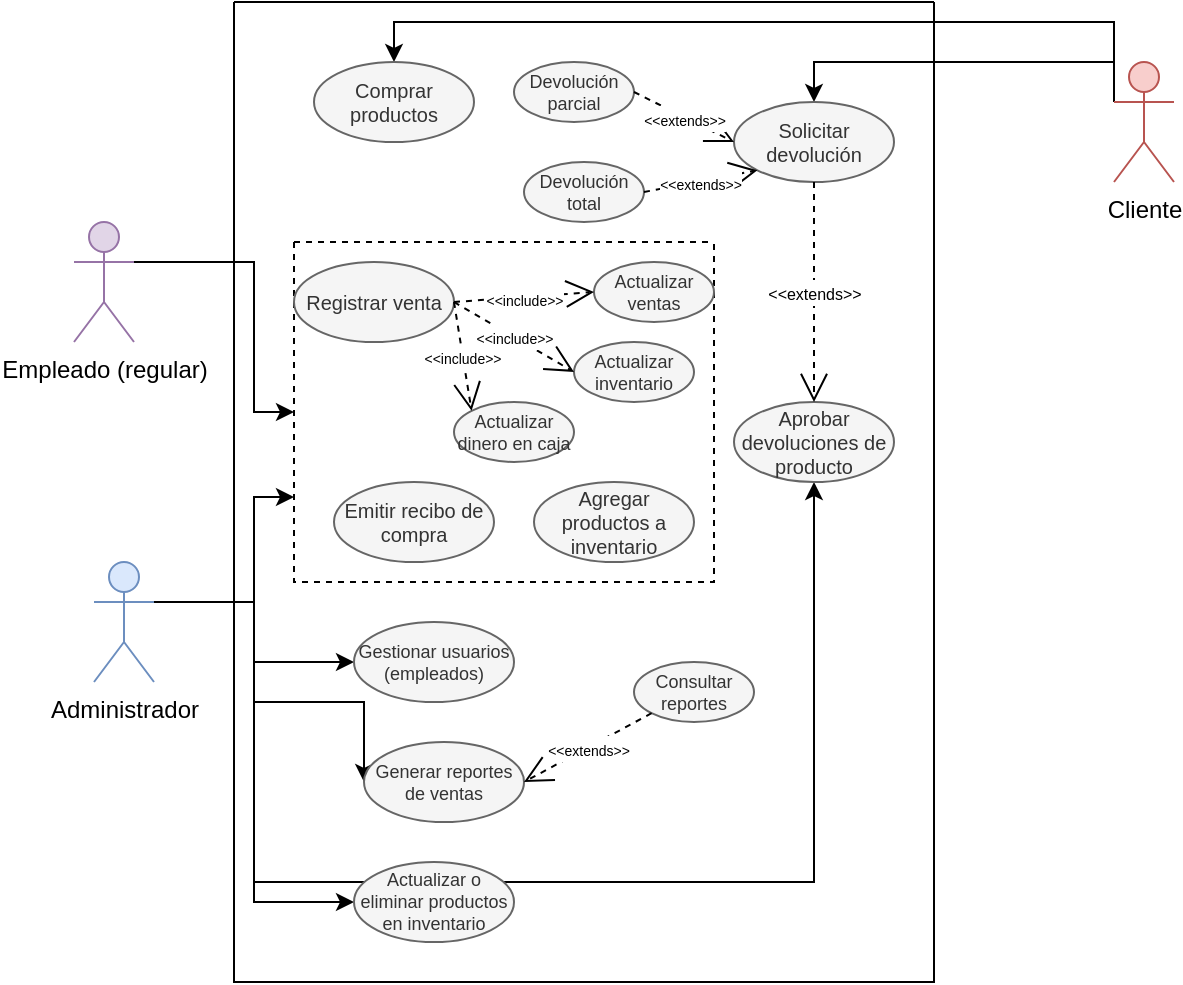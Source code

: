 <mxfile version="24.7.13">
  <diagram name="Página-1" id="3gVyPQIgP8HD0y9LEb7n">
    <mxGraphModel dx="961" dy="521" grid="1" gridSize="10" guides="1" tooltips="1" connect="1" arrows="1" fold="1" page="1" pageScale="1" pageWidth="1920" pageHeight="1200" math="0" shadow="0">
      <root>
        <mxCell id="0" />
        <mxCell id="1" parent="0" />
        <mxCell id="ANBc888wVuNyndApTUyL-28" style="edgeStyle=orthogonalEdgeStyle;rounded=0;orthogonalLoop=1;jettySize=auto;html=1;exitX=1;exitY=0.333;exitDx=0;exitDy=0;exitPerimeter=0;entryX=0;entryY=0.5;entryDx=0;entryDy=0;" edge="1" parent="1" source="ANBc888wVuNyndApTUyL-1" target="ANBc888wVuNyndApTUyL-27">
          <mxGeometry relative="1" as="geometry">
            <Array as="points">
              <mxPoint x="630" y="340" />
              <mxPoint x="630" y="415" />
            </Array>
          </mxGeometry>
        </mxCell>
        <mxCell id="ANBc888wVuNyndApTUyL-1" value="Empleado (regular)" style="shape=umlActor;verticalLabelPosition=bottom;verticalAlign=top;html=1;outlineConnect=0;fillColor=#e1d5e7;strokeColor=#9673a6;" vertex="1" parent="1">
          <mxGeometry x="540" y="320" width="30" height="60" as="geometry" />
        </mxCell>
        <mxCell id="ANBc888wVuNyndApTUyL-22" style="edgeStyle=orthogonalEdgeStyle;rounded=0;orthogonalLoop=1;jettySize=auto;html=1;exitX=0;exitY=0.333;exitDx=0;exitDy=0;exitPerimeter=0;entryX=0.5;entryY=0;entryDx=0;entryDy=0;" edge="1" parent="1" source="ANBc888wVuNyndApTUyL-2" target="ANBc888wVuNyndApTUyL-5">
          <mxGeometry relative="1" as="geometry">
            <Array as="points">
              <mxPoint x="1060" y="240" />
              <mxPoint x="910" y="240" />
            </Array>
          </mxGeometry>
        </mxCell>
        <mxCell id="ANBc888wVuNyndApTUyL-23" style="edgeStyle=orthogonalEdgeStyle;rounded=0;orthogonalLoop=1;jettySize=auto;html=1;exitX=0;exitY=0.333;exitDx=0;exitDy=0;exitPerimeter=0;entryX=0.5;entryY=0;entryDx=0;entryDy=0;" edge="1" parent="1" source="ANBc888wVuNyndApTUyL-2" target="ANBc888wVuNyndApTUyL-4">
          <mxGeometry relative="1" as="geometry">
            <Array as="points">
              <mxPoint x="1060" y="220" />
              <mxPoint x="700" y="220" />
            </Array>
          </mxGeometry>
        </mxCell>
        <mxCell id="ANBc888wVuNyndApTUyL-2" value="Cliente" style="shape=umlActor;verticalLabelPosition=bottom;verticalAlign=top;html=1;outlineConnect=0;fillColor=#f8cecc;strokeColor=#b85450;" vertex="1" parent="1">
          <mxGeometry x="1060" y="240" width="30" height="60" as="geometry" />
        </mxCell>
        <mxCell id="ANBc888wVuNyndApTUyL-26" style="edgeStyle=orthogonalEdgeStyle;rounded=0;orthogonalLoop=1;jettySize=auto;html=1;exitX=1;exitY=0.333;exitDx=0;exitDy=0;exitPerimeter=0;entryX=0;entryY=0.5;entryDx=0;entryDy=0;" edge="1" parent="1" source="ANBc888wVuNyndApTUyL-3" target="ANBc888wVuNyndApTUyL-11">
          <mxGeometry relative="1" as="geometry" />
        </mxCell>
        <mxCell id="ANBc888wVuNyndApTUyL-29" style="edgeStyle=orthogonalEdgeStyle;rounded=0;orthogonalLoop=1;jettySize=auto;html=1;exitX=1;exitY=0.333;exitDx=0;exitDy=0;exitPerimeter=0;entryX=0;entryY=0.75;entryDx=0;entryDy=0;" edge="1" parent="1" source="ANBc888wVuNyndApTUyL-3" target="ANBc888wVuNyndApTUyL-27">
          <mxGeometry relative="1" as="geometry">
            <Array as="points">
              <mxPoint x="630" y="510" />
              <mxPoint x="630" y="457" />
            </Array>
          </mxGeometry>
        </mxCell>
        <mxCell id="ANBc888wVuNyndApTUyL-39" style="edgeStyle=orthogonalEdgeStyle;rounded=0;orthogonalLoop=1;jettySize=auto;html=1;exitX=1;exitY=0.333;exitDx=0;exitDy=0;exitPerimeter=0;entryX=0;entryY=0.5;entryDx=0;entryDy=0;" edge="1" parent="1" source="ANBc888wVuNyndApTUyL-3" target="ANBc888wVuNyndApTUyL-31">
          <mxGeometry relative="1" as="geometry">
            <Array as="points">
              <mxPoint x="630" y="510" />
              <mxPoint x="630" y="560" />
            </Array>
          </mxGeometry>
        </mxCell>
        <mxCell id="ANBc888wVuNyndApTUyL-40" style="edgeStyle=orthogonalEdgeStyle;rounded=0;orthogonalLoop=1;jettySize=auto;html=1;exitX=1;exitY=0.333;exitDx=0;exitDy=0;exitPerimeter=0;entryX=0;entryY=0.5;entryDx=0;entryDy=0;" edge="1" parent="1" source="ANBc888wVuNyndApTUyL-3" target="ANBc888wVuNyndApTUyL-9">
          <mxGeometry relative="1" as="geometry" />
        </mxCell>
        <mxCell id="ANBc888wVuNyndApTUyL-41" style="edgeStyle=orthogonalEdgeStyle;rounded=0;orthogonalLoop=1;jettySize=auto;html=1;exitX=1;exitY=0.333;exitDx=0;exitDy=0;exitPerimeter=0;entryX=0.5;entryY=1;entryDx=0;entryDy=0;" edge="1" parent="1" source="ANBc888wVuNyndApTUyL-3" target="ANBc888wVuNyndApTUyL-10">
          <mxGeometry relative="1" as="geometry">
            <Array as="points">
              <mxPoint x="630" y="510" />
              <mxPoint x="630" y="650" />
              <mxPoint x="910" y="650" />
            </Array>
          </mxGeometry>
        </mxCell>
        <mxCell id="ANBc888wVuNyndApTUyL-3" value="Administrador" style="shape=umlActor;verticalLabelPosition=bottom;verticalAlign=top;html=1;outlineConnect=0;fillColor=#dae8fc;strokeColor=#6c8ebf;" vertex="1" parent="1">
          <mxGeometry x="550" y="490" width="30" height="60" as="geometry" />
        </mxCell>
        <mxCell id="ANBc888wVuNyndApTUyL-15" value="" style="swimlane;startSize=0;" vertex="1" parent="1">
          <mxGeometry x="620" y="210" width="350" height="490" as="geometry" />
        </mxCell>
        <mxCell id="ANBc888wVuNyndApTUyL-4" value="Comprar productos" style="ellipse;whiteSpace=wrap;html=1;fontSize=10;fillColor=#f5f5f5;fontColor=#333333;strokeColor=#666666;" vertex="1" parent="ANBc888wVuNyndApTUyL-15">
          <mxGeometry x="40" y="30" width="80" height="40" as="geometry" />
        </mxCell>
        <mxCell id="ANBc888wVuNyndApTUyL-5" value="Solicitar devolución" style="ellipse;whiteSpace=wrap;html=1;fontSize=10;fillColor=#f5f5f5;fontColor=#333333;strokeColor=#666666;" vertex="1" parent="ANBc888wVuNyndApTUyL-15">
          <mxGeometry x="250" y="50" width="80" height="40" as="geometry" />
        </mxCell>
        <mxCell id="ANBc888wVuNyndApTUyL-12" value="Devolución total" style="ellipse;whiteSpace=wrap;html=1;fontSize=9;fillColor=#f5f5f5;fontColor=#333333;strokeColor=#666666;" vertex="1" parent="ANBc888wVuNyndApTUyL-15">
          <mxGeometry x="145" y="80" width="60" height="30" as="geometry" />
        </mxCell>
        <mxCell id="ANBc888wVuNyndApTUyL-9" value="Actualizar o eliminar productos en inventario" style="ellipse;whiteSpace=wrap;html=1;fontSize=9;fillColor=#f5f5f5;fontColor=#333333;strokeColor=#666666;" vertex="1" parent="ANBc888wVuNyndApTUyL-15">
          <mxGeometry x="60" y="430" width="80" height="40" as="geometry" />
        </mxCell>
        <mxCell id="ANBc888wVuNyndApTUyL-10" value="Aprobar devoluciones de producto" style="ellipse;whiteSpace=wrap;html=1;fontSize=10;fillColor=#f5f5f5;fontColor=#333333;strokeColor=#666666;" vertex="1" parent="ANBc888wVuNyndApTUyL-15">
          <mxGeometry x="250" y="200" width="80" height="40" as="geometry" />
        </mxCell>
        <mxCell id="ANBc888wVuNyndApTUyL-11" value="Gestionar usuarios (empleados)" style="ellipse;whiteSpace=wrap;html=1;fontSize=9;fillColor=#f5f5f5;fontColor=#333333;strokeColor=#666666;" vertex="1" parent="ANBc888wVuNyndApTUyL-15">
          <mxGeometry x="60" y="310" width="80" height="40" as="geometry" />
        </mxCell>
        <mxCell id="ANBc888wVuNyndApTUyL-25" value="&lt;font style=&quot;font-size: 8px;&quot;&gt;&amp;lt;&amp;lt;extends&amp;gt;&amp;gt;&lt;/font&gt;" style="endArrow=open;endSize=12;dashed=1;html=1;rounded=0;exitX=0.5;exitY=1;exitDx=0;exitDy=0;entryX=0.5;entryY=0;entryDx=0;entryDy=0;" edge="1" parent="ANBc888wVuNyndApTUyL-15" source="ANBc888wVuNyndApTUyL-5" target="ANBc888wVuNyndApTUyL-10">
          <mxGeometry width="160" relative="1" as="geometry">
            <mxPoint x="120" y="100" as="sourcePoint" />
            <mxPoint x="130" y="130" as="targetPoint" />
          </mxGeometry>
        </mxCell>
        <mxCell id="ANBc888wVuNyndApTUyL-27" value="" style="swimlane;startSize=0;dashed=1;" vertex="1" parent="ANBc888wVuNyndApTUyL-15">
          <mxGeometry x="30" y="120" width="210" height="170" as="geometry" />
        </mxCell>
        <mxCell id="ANBc888wVuNyndApTUyL-8" value="Emitir recibo de compra" style="ellipse;whiteSpace=wrap;html=1;fontSize=10;fillColor=#f5f5f5;fontColor=#333333;strokeColor=#666666;" vertex="1" parent="ANBc888wVuNyndApTUyL-27">
          <mxGeometry x="20" y="120" width="80" height="40" as="geometry" />
        </mxCell>
        <mxCell id="ANBc888wVuNyndApTUyL-7" value="Agregar productos a inventario" style="ellipse;whiteSpace=wrap;html=1;fontSize=10;fillColor=#f5f5f5;fontColor=#333333;strokeColor=#666666;" vertex="1" parent="ANBc888wVuNyndApTUyL-27">
          <mxGeometry x="120" y="120" width="80" height="40" as="geometry" />
        </mxCell>
        <mxCell id="ANBc888wVuNyndApTUyL-6" value="Registrar venta" style="ellipse;whiteSpace=wrap;html=1;fontSize=10;fillColor=#f5f5f5;fontColor=#333333;strokeColor=#666666;" vertex="1" parent="ANBc888wVuNyndApTUyL-27">
          <mxGeometry y="10" width="80" height="40" as="geometry" />
        </mxCell>
        <mxCell id="ANBc888wVuNyndApTUyL-42" value="Actualizar ventas" style="ellipse;whiteSpace=wrap;html=1;fontSize=9;fillColor=#f5f5f5;fontColor=#333333;strokeColor=#666666;" vertex="1" parent="ANBc888wVuNyndApTUyL-27">
          <mxGeometry x="150" y="10" width="60" height="30" as="geometry" />
        </mxCell>
        <mxCell id="ANBc888wVuNyndApTUyL-43" value="Actualizar inventario" style="ellipse;whiteSpace=wrap;html=1;fontSize=9;fillColor=#f5f5f5;fontColor=#333333;strokeColor=#666666;" vertex="1" parent="ANBc888wVuNyndApTUyL-27">
          <mxGeometry x="140" y="50" width="60" height="30" as="geometry" />
        </mxCell>
        <mxCell id="ANBc888wVuNyndApTUyL-44" value="Actualizar dinero en caja" style="ellipse;whiteSpace=wrap;html=1;fontSize=9;fillColor=#f5f5f5;fontColor=#333333;strokeColor=#666666;" vertex="1" parent="ANBc888wVuNyndApTUyL-27">
          <mxGeometry x="80" y="80" width="60" height="30" as="geometry" />
        </mxCell>
        <mxCell id="ANBc888wVuNyndApTUyL-45" value="&lt;font style=&quot;font-size: 7px;&quot;&gt;&amp;lt;&amp;lt;include&amp;gt;&amp;gt;&lt;/font&gt;" style="endArrow=open;endSize=12;dashed=1;html=1;rounded=0;exitX=1;exitY=0.5;exitDx=0;exitDy=0;entryX=0;entryY=0.5;entryDx=0;entryDy=0;" edge="1" parent="ANBc888wVuNyndApTUyL-27" source="ANBc888wVuNyndApTUyL-6" target="ANBc888wVuNyndApTUyL-42">
          <mxGeometry width="160" relative="1" as="geometry">
            <mxPoint x="180" y="-65" as="sourcePoint" />
            <mxPoint x="230" y="-40" as="targetPoint" />
          </mxGeometry>
        </mxCell>
        <mxCell id="ANBc888wVuNyndApTUyL-46" value="&lt;font style=&quot;font-size: 7px;&quot;&gt;&amp;lt;&amp;lt;include&amp;gt;&amp;gt;&lt;/font&gt;" style="endArrow=open;endSize=12;dashed=1;html=1;rounded=0;exitX=1;exitY=0.5;exitDx=0;exitDy=0;entryX=0;entryY=0.5;entryDx=0;entryDy=0;" edge="1" parent="ANBc888wVuNyndApTUyL-27" source="ANBc888wVuNyndApTUyL-6" target="ANBc888wVuNyndApTUyL-43">
          <mxGeometry width="160" relative="1" as="geometry">
            <mxPoint x="90" y="40" as="sourcePoint" />
            <mxPoint x="160" y="35" as="targetPoint" />
          </mxGeometry>
        </mxCell>
        <mxCell id="ANBc888wVuNyndApTUyL-47" value="&lt;font style=&quot;font-size: 7px;&quot;&gt;&amp;lt;&amp;lt;include&amp;gt;&amp;gt;&lt;/font&gt;" style="endArrow=open;endSize=12;dashed=1;html=1;rounded=0;exitX=1;exitY=0.5;exitDx=0;exitDy=0;entryX=0;entryY=0;entryDx=0;entryDy=0;" edge="1" parent="ANBc888wVuNyndApTUyL-27" source="ANBc888wVuNyndApTUyL-6" target="ANBc888wVuNyndApTUyL-44">
          <mxGeometry width="160" relative="1" as="geometry">
            <mxPoint x="90" y="40" as="sourcePoint" />
            <mxPoint x="150" y="75" as="targetPoint" />
          </mxGeometry>
        </mxCell>
        <mxCell id="ANBc888wVuNyndApTUyL-32" value="Devolución parcial" style="ellipse;whiteSpace=wrap;html=1;fontSize=9;fillColor=#f5f5f5;fontColor=#333333;strokeColor=#666666;" vertex="1" parent="ANBc888wVuNyndApTUyL-15">
          <mxGeometry x="140" y="30" width="60" height="30" as="geometry" />
        </mxCell>
        <mxCell id="ANBc888wVuNyndApTUyL-35" value="&lt;font style=&quot;font-size: 7px;&quot;&gt;&amp;lt;&amp;lt;extends&amp;gt;&amp;gt;&lt;/font&gt;" style="endArrow=open;endSize=12;dashed=1;html=1;rounded=0;exitX=1;exitY=0.5;exitDx=0;exitDy=0;entryX=0;entryY=0.5;entryDx=0;entryDy=0;" edge="1" parent="ANBc888wVuNyndApTUyL-15" source="ANBc888wVuNyndApTUyL-32" target="ANBc888wVuNyndApTUyL-5">
          <mxGeometry width="160" relative="1" as="geometry">
            <mxPoint x="90" y="80" as="sourcePoint" />
            <mxPoint x="140" y="140" as="targetPoint" />
          </mxGeometry>
        </mxCell>
        <mxCell id="ANBc888wVuNyndApTUyL-36" value="&lt;font style=&quot;font-size: 7px;&quot;&gt;&amp;lt;&amp;lt;extends&amp;gt;&amp;gt;&lt;/font&gt;" style="endArrow=open;endSize=12;dashed=1;html=1;rounded=0;exitX=1;exitY=0.5;exitDx=0;exitDy=0;entryX=0;entryY=1;entryDx=0;entryDy=0;" edge="1" parent="ANBc888wVuNyndApTUyL-15" source="ANBc888wVuNyndApTUyL-12" target="ANBc888wVuNyndApTUyL-5">
          <mxGeometry width="160" relative="1" as="geometry">
            <mxPoint x="215" y="55" as="sourcePoint" />
            <mxPoint x="250" y="70" as="targetPoint" />
          </mxGeometry>
        </mxCell>
        <mxCell id="ANBc888wVuNyndApTUyL-37" value="Consultar reportes" style="ellipse;whiteSpace=wrap;html=1;fontSize=9;fillColor=#f5f5f5;fontColor=#333333;strokeColor=#666666;" vertex="1" parent="ANBc888wVuNyndApTUyL-15">
          <mxGeometry x="200" y="330" width="60" height="30" as="geometry" />
        </mxCell>
        <mxCell id="ANBc888wVuNyndApTUyL-31" value="Generar reportes de ventas" style="ellipse;whiteSpace=wrap;html=1;fontSize=9;fillColor=#f5f5f5;fontColor=#333333;strokeColor=#666666;" vertex="1" parent="ANBc888wVuNyndApTUyL-15">
          <mxGeometry x="65" y="370" width="80" height="40" as="geometry" />
        </mxCell>
        <mxCell id="ANBc888wVuNyndApTUyL-38" value="&lt;font style=&quot;font-size: 7px;&quot;&gt;&amp;lt;&amp;lt;extends&amp;gt;&amp;gt;&lt;/font&gt;" style="endArrow=open;endSize=12;dashed=1;html=1;rounded=0;exitX=0;exitY=1;exitDx=0;exitDy=0;entryX=1;entryY=0.5;entryDx=0;entryDy=0;" edge="1" parent="ANBc888wVuNyndApTUyL-15" source="ANBc888wVuNyndApTUyL-37" target="ANBc888wVuNyndApTUyL-31">
          <mxGeometry width="160" relative="1" as="geometry">
            <mxPoint x="215" y="145" as="sourcePoint" />
            <mxPoint x="272" y="134" as="targetPoint" />
          </mxGeometry>
        </mxCell>
      </root>
    </mxGraphModel>
  </diagram>
</mxfile>
